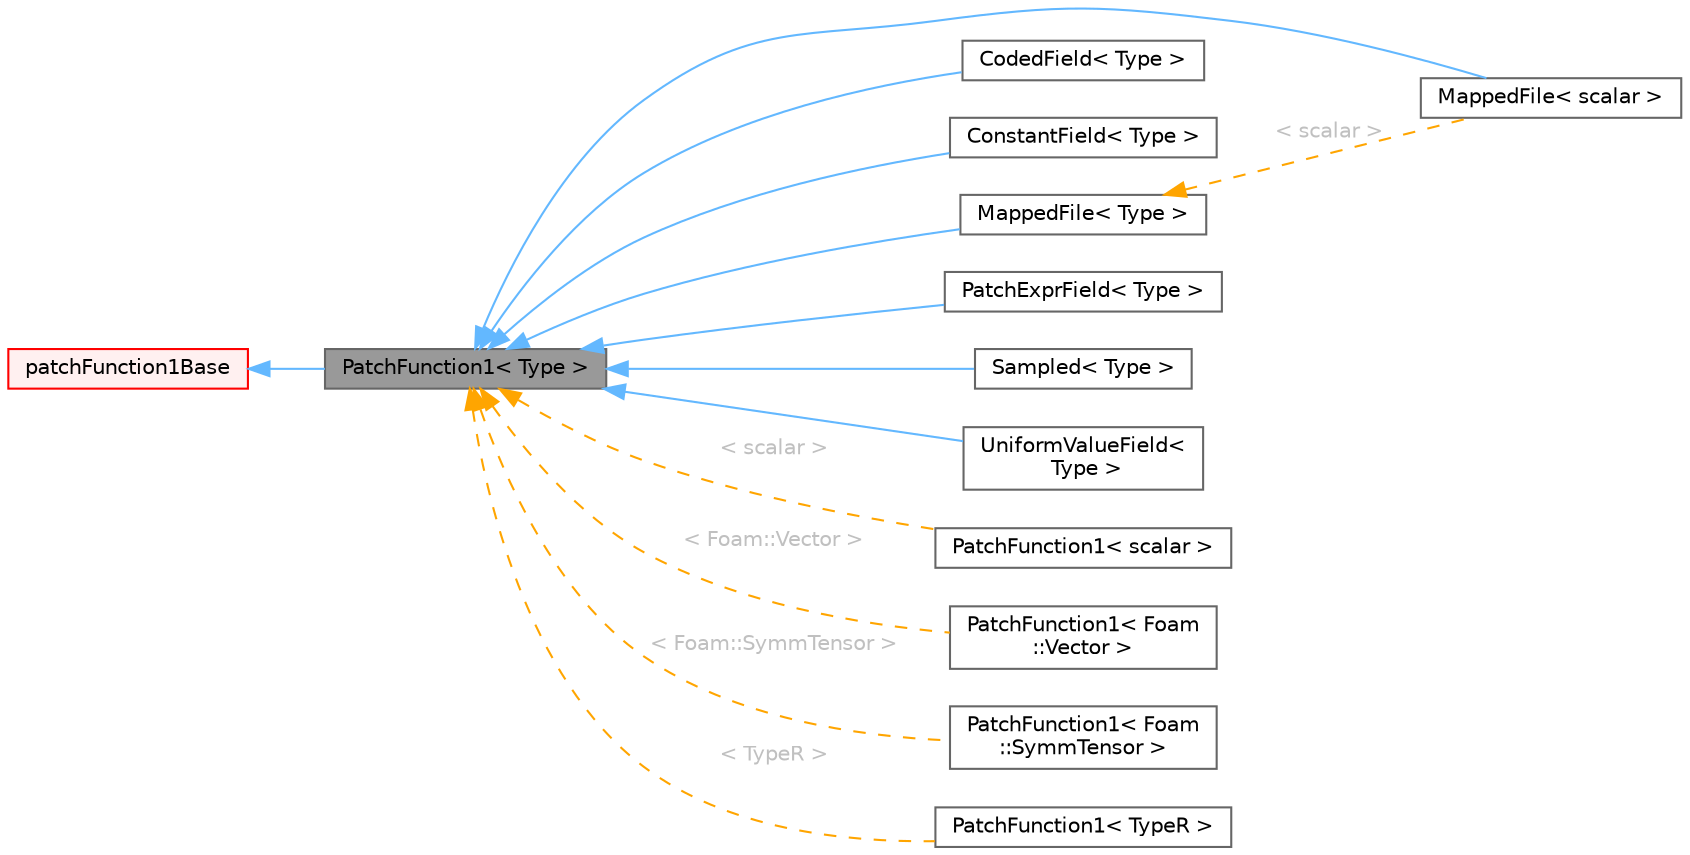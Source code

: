 digraph "PatchFunction1&lt; Type &gt;"
{
 // LATEX_PDF_SIZE
  bgcolor="transparent";
  edge [fontname=Helvetica,fontsize=10,labelfontname=Helvetica,labelfontsize=10];
  node [fontname=Helvetica,fontsize=10,shape=box,height=0.2,width=0.4];
  rankdir="LR";
  Node1 [id="Node000001",label="PatchFunction1\< Type \>",height=0.2,width=0.4,color="gray40", fillcolor="grey60", style="filled", fontcolor="black",tooltip="Top level data entry class for use in dictionaries. Provides a mechanism to specify a variable as a c..."];
  Node2 -> Node1 [id="edge1_Node000001_Node000002",dir="back",color="steelblue1",style="solid",tooltip=" "];
  Node2 [id="Node000002",label="patchFunction1Base",height=0.2,width=0.4,color="red", fillcolor="#FFF0F0", style="filled",URL="$classFoam_1_1patchFunction1Base.html",tooltip="Top level data entry class for use in dictionaries. Provides a mechanism to specify a variable as a c..."];
  Node1 -> Node4 [id="edge2_Node000001_Node000004",dir="back",color="steelblue1",style="solid",tooltip=" "];
  Node4 [id="Node000004",label="MappedFile\< scalar \>",height=0.2,width=0.4,color="gray40", fillcolor="white", style="filled",URL="$classFoam_1_1PatchFunction1Types_1_1MappedFile.html",tooltip=" "];
  Node1 -> Node5 [id="edge3_Node000001_Node000005",dir="back",color="steelblue1",style="solid",tooltip=" "];
  Node5 [id="Node000005",label="CodedField\< Type \>",height=0.2,width=0.4,color="gray40", fillcolor="white", style="filled",URL="$classFoam_1_1PatchFunction1Types_1_1CodedField.html",tooltip="PatchFunction1 with the code supplied by an on-the-fly compiled C++ expression."];
  Node1 -> Node6 [id="edge4_Node000001_Node000006",dir="back",color="steelblue1",style="solid",tooltip=" "];
  Node6 [id="Node000006",label="ConstantField\< Type \>",height=0.2,width=0.4,color="gray40", fillcolor="white", style="filled",URL="$classFoam_1_1PatchFunction1Types_1_1ConstantField.html",tooltip="Templated function that returns a constant value."];
  Node1 -> Node7 [id="edge5_Node000001_Node000007",dir="back",color="steelblue1",style="solid",tooltip=" "];
  Node7 [id="Node000007",label="MappedFile\< Type \>",height=0.2,width=0.4,color="gray40", fillcolor="white", style="filled",URL="$classFoam_1_1PatchFunction1Types_1_1MappedFile.html",tooltip="Patch value mapping from a set of values stored in a file and a set of unstructured points using the ..."];
  Node7 -> Node4 [id="edge6_Node000007_Node000004",dir="back",color="orange",style="dashed",tooltip=" ",label=" \< scalar \>",fontcolor="grey" ];
  Node1 -> Node8 [id="edge7_Node000001_Node000008",dir="back",color="steelblue1",style="solid",tooltip=" "];
  Node8 [id="Node000008",label="PatchExprField\< Type \>",height=0.2,width=0.4,color="gray40", fillcolor="white", style="filled",URL="$classFoam_1_1PatchFunction1Types_1_1PatchExprField.html",tooltip="PatchFunction1 with values supplied by a parsed expression."];
  Node1 -> Node9 [id="edge8_Node000001_Node000009",dir="back",color="steelblue1",style="solid",tooltip=" "];
  Node9 [id="Node000009",label="Sampled\< Type \>",height=0.2,width=0.4,color="gray40", fillcolor="white", style="filled",URL="$classFoam_1_1PatchFunction1Types_1_1Sampled.html",tooltip="PatchFunction1 to sample an existing field."];
  Node1 -> Node10 [id="edge9_Node000001_Node000010",dir="back",color="steelblue1",style="solid",tooltip=" "];
  Node10 [id="Node000010",label="UniformValueField\<\l Type \>",height=0.2,width=0.4,color="gray40", fillcolor="white", style="filled",URL="$classFoam_1_1PatchFunction1Types_1_1UniformValueField.html",tooltip="Templated function that returns a uniform field based on a run-time selectable Function1 entry."];
  Node1 -> Node11 [id="edge10_Node000001_Node000011",dir="back",color="orange",style="dashed",tooltip=" ",label=" \< scalar \>",fontcolor="grey" ];
  Node11 [id="Node000011",label="PatchFunction1\< scalar \>",height=0.2,width=0.4,color="gray40", fillcolor="white", style="filled",URL="$classFoam_1_1PatchFunction1.html",tooltip=" "];
  Node1 -> Node12 [id="edge11_Node000001_Node000012",dir="back",color="orange",style="dashed",tooltip=" ",label=" \< Foam::Vector \>",fontcolor="grey" ];
  Node12 [id="Node000012",label="PatchFunction1\< Foam\l::Vector \>",height=0.2,width=0.4,color="gray40", fillcolor="white", style="filled",URL="$classFoam_1_1PatchFunction1.html",tooltip=" "];
  Node1 -> Node13 [id="edge12_Node000001_Node000013",dir="back",color="orange",style="dashed",tooltip=" ",label=" \< Foam::SymmTensor \>",fontcolor="grey" ];
  Node13 [id="Node000013",label="PatchFunction1\< Foam\l::SymmTensor \>",height=0.2,width=0.4,color="gray40", fillcolor="white", style="filled",URL="$classFoam_1_1PatchFunction1.html",tooltip=" "];
  Node1 -> Node14 [id="edge13_Node000001_Node000014",dir="back",color="orange",style="dashed",tooltip=" ",label=" \< TypeR \>",fontcolor="grey" ];
  Node14 [id="Node000014",label="PatchFunction1\< TypeR \>",height=0.2,width=0.4,color="gray40", fillcolor="white", style="filled",URL="$classFoam_1_1PatchFunction1.html",tooltip=" "];
}
